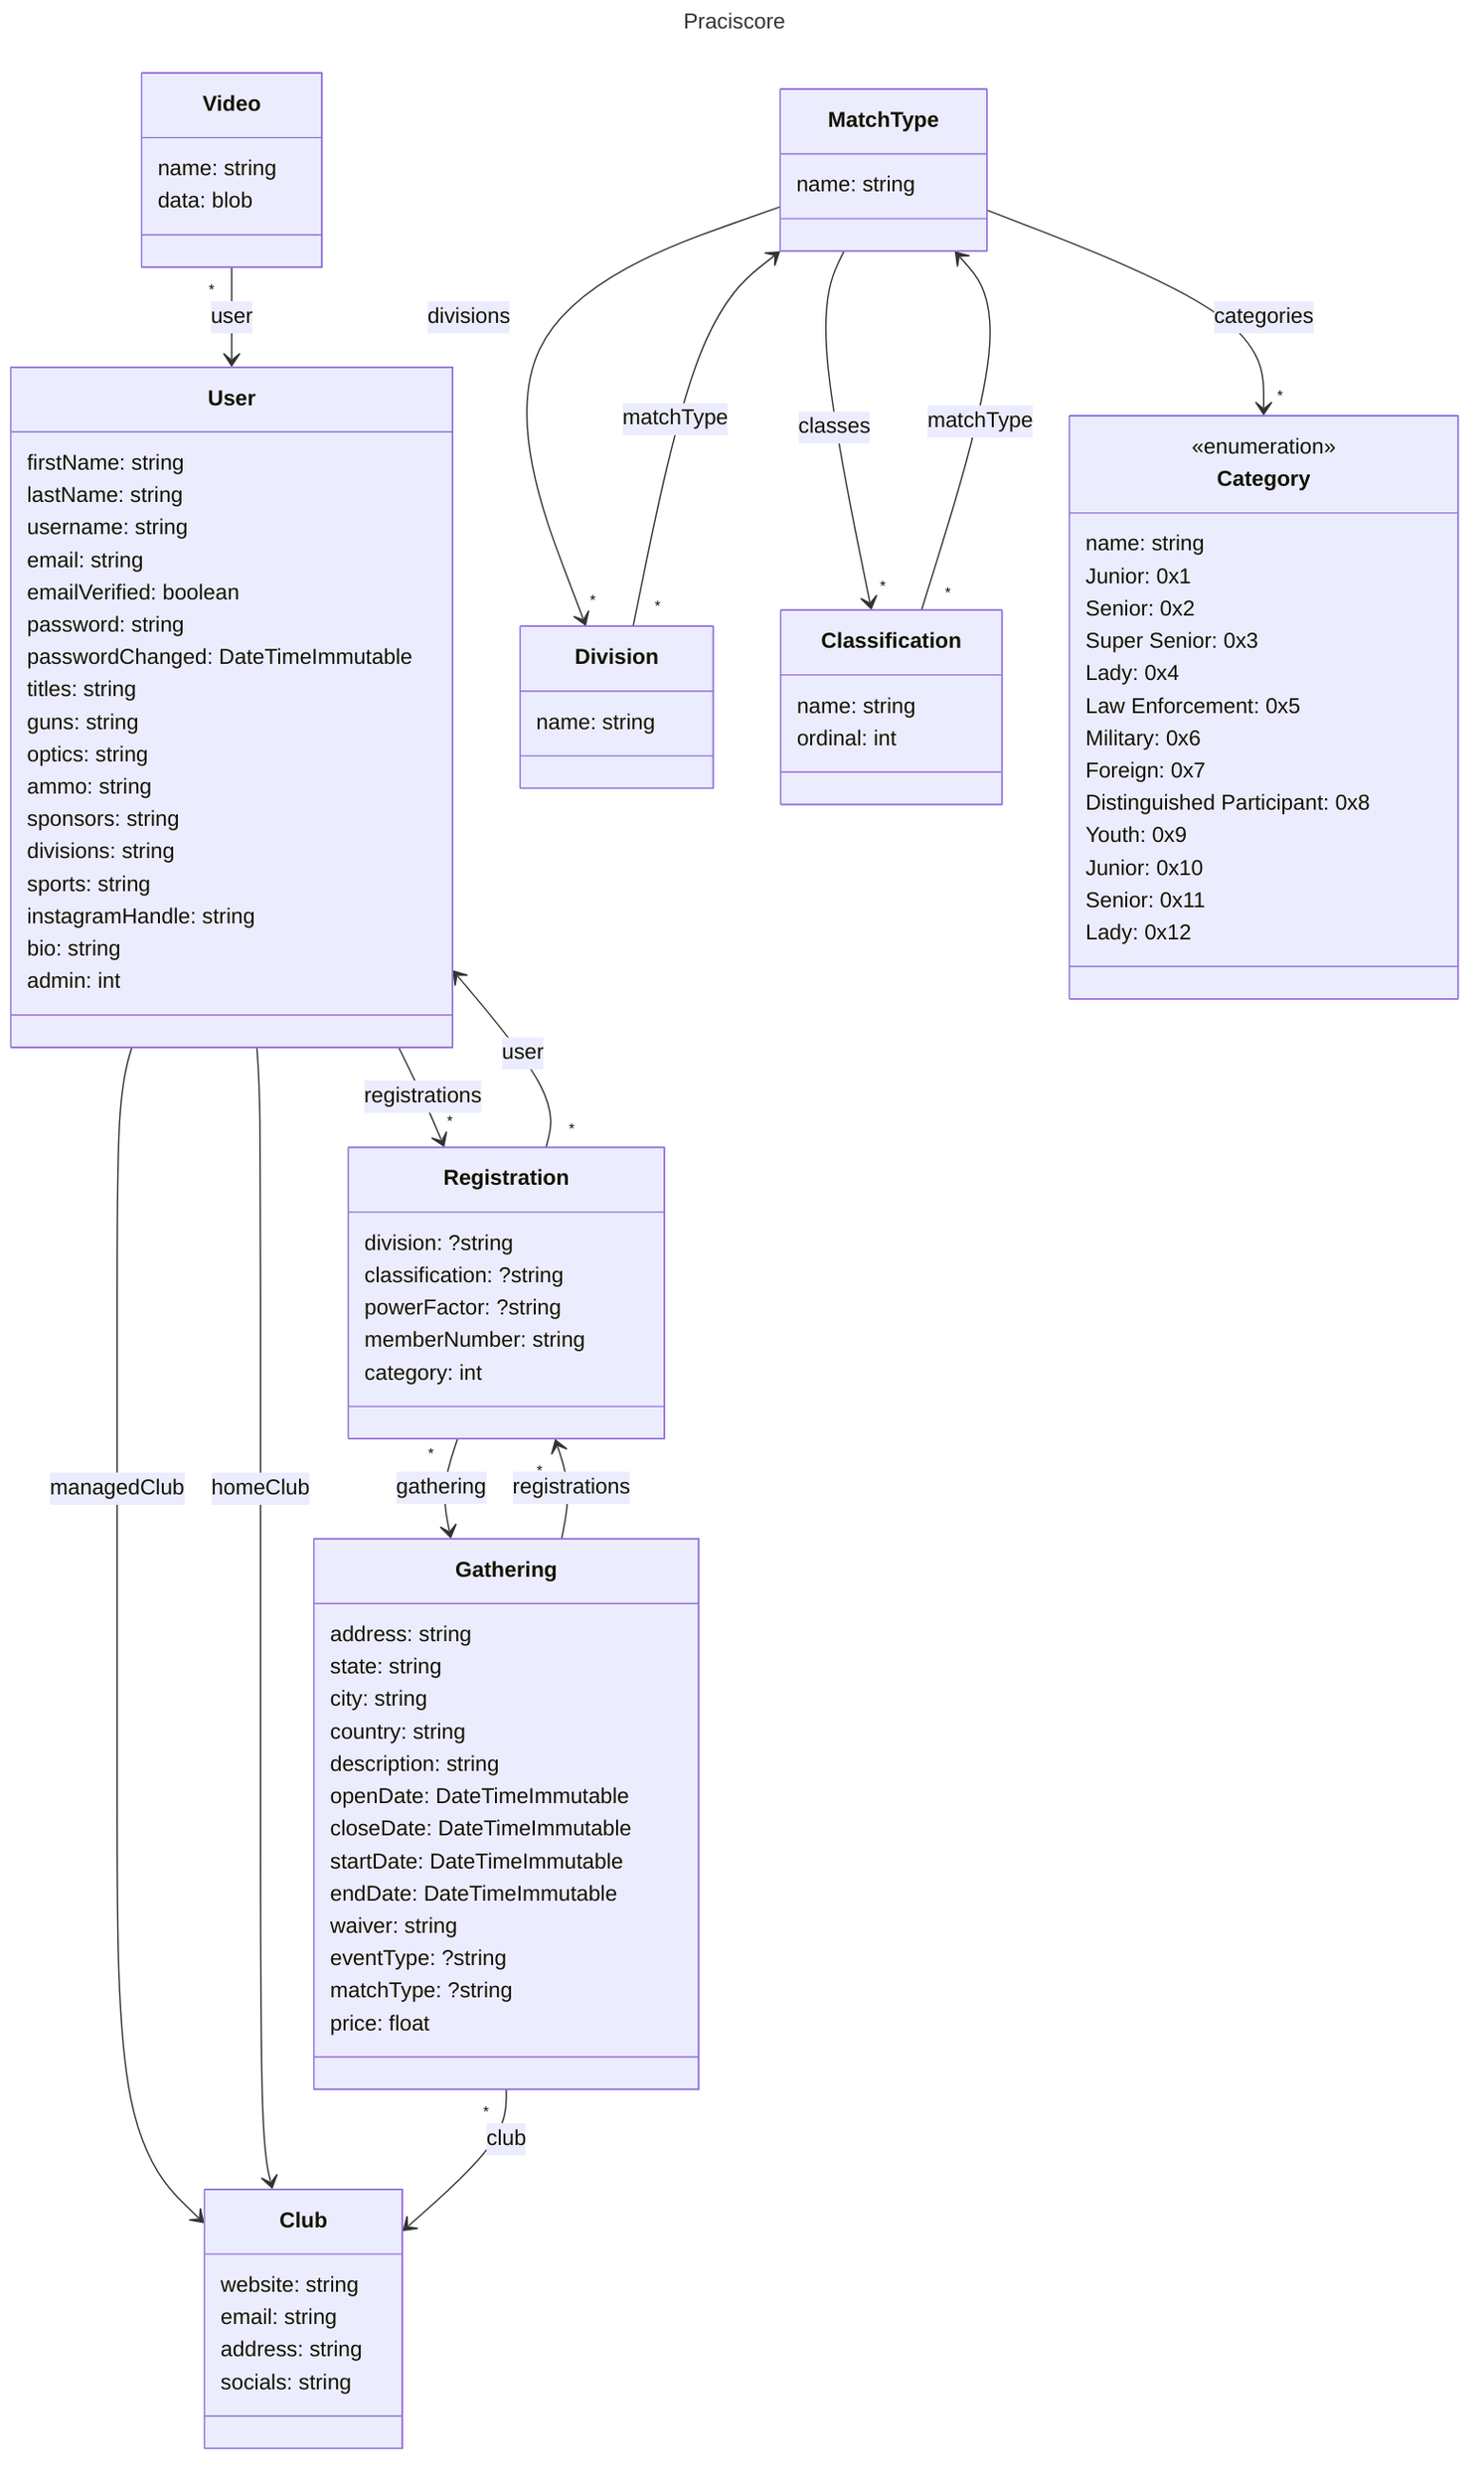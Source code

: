 ---
title: Praciscore
---
classDiagram
    User --> Club: managedClub
    User --> Club: homeClub
    User --> "*" Registration: registrations
    class User {
        firstName: string
        lastName: string
        username: string
        email: string
        emailVerified: boolean
        password: string
        passwordChanged: DateTimeImmutable
        titles: string
        guns: string
        optics: string
        ammo: string
        sponsors: string
        divisions: string
        sports: string
        instagramHandle: string
        bio: string
        admin: int
    }

    class Club {
        website: string
        email: string
        address: string
        socials: string
    }

    Registration "*" --> User: user
    Registration "*" --> Gathering: gathering
    class Registration {
        division: ?string
        classification: ?string
        powerFactor: ?string
        memberNumber: string
        category: int
    }

    Gathering --> "*" Registration: registrations
    Gathering "*" --> Club: club
    class Gathering {
        address: string
        state: string
        city: string
        country: string
        description: string
        openDate: DateTimeImmutable
        closeDate: DateTimeImmutable
        startDate: DateTimeImmutable
        endDate: DateTimeImmutable
        waiver: string
        eventType: ?string
        matchType: ?string
        price: float
    }
    MatchType --> "*" Division: divisions
    MatchType --> "*" Classification: classes
    MatchType --> "*" Category: categories
    class MatchType {
        name: string
    }
    Division "*" --> MatchType: matchType
    class Division {
        name: string
    }
    Classification "*" --> MatchType: matchType
    class Classification {
        name: string
        ordinal: int
    }

    class Category {
        name: string
    }

    class Category {
        <<enumeration>>
        Junior: 0x1
        Senior: 0x2
        Super Senior: 0x3
        Lady: 0x4
        Law Enforcement: 0x5
        Military: 0x6
        Foreign: 0x7
        Distinguished Participant: 0x8
        Youth: 0x9
        Junior: 0x10
        Senior: 0x11
        Lady: 0x12
    }

    Video "*" --> User: user
    class Video {
        name: string
        data: blob
    }